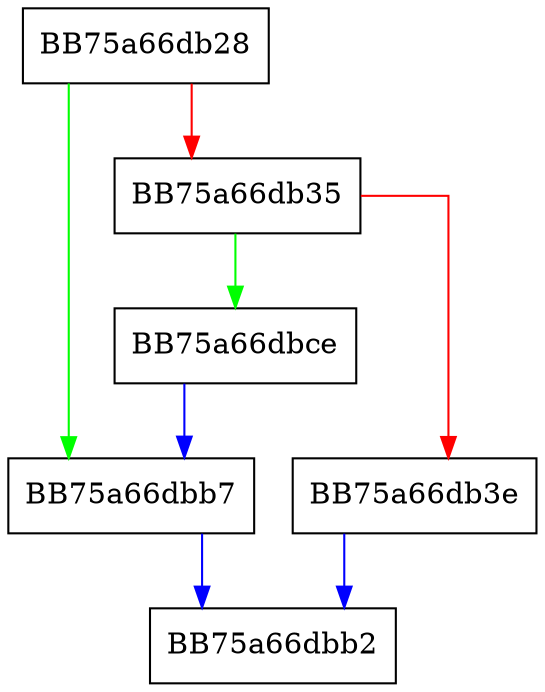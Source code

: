 digraph memcpy_s {
  node [shape="box"];
  graph [splines=ortho];
  BB75a66db28 -> BB75a66dbb7 [color="green"];
  BB75a66db28 -> BB75a66db35 [color="red"];
  BB75a66db35 -> BB75a66dbce [color="green"];
  BB75a66db35 -> BB75a66db3e [color="red"];
  BB75a66db3e -> BB75a66dbb2 [color="blue"];
  BB75a66dbb7 -> BB75a66dbb2 [color="blue"];
  BB75a66dbce -> BB75a66dbb7 [color="blue"];
}
